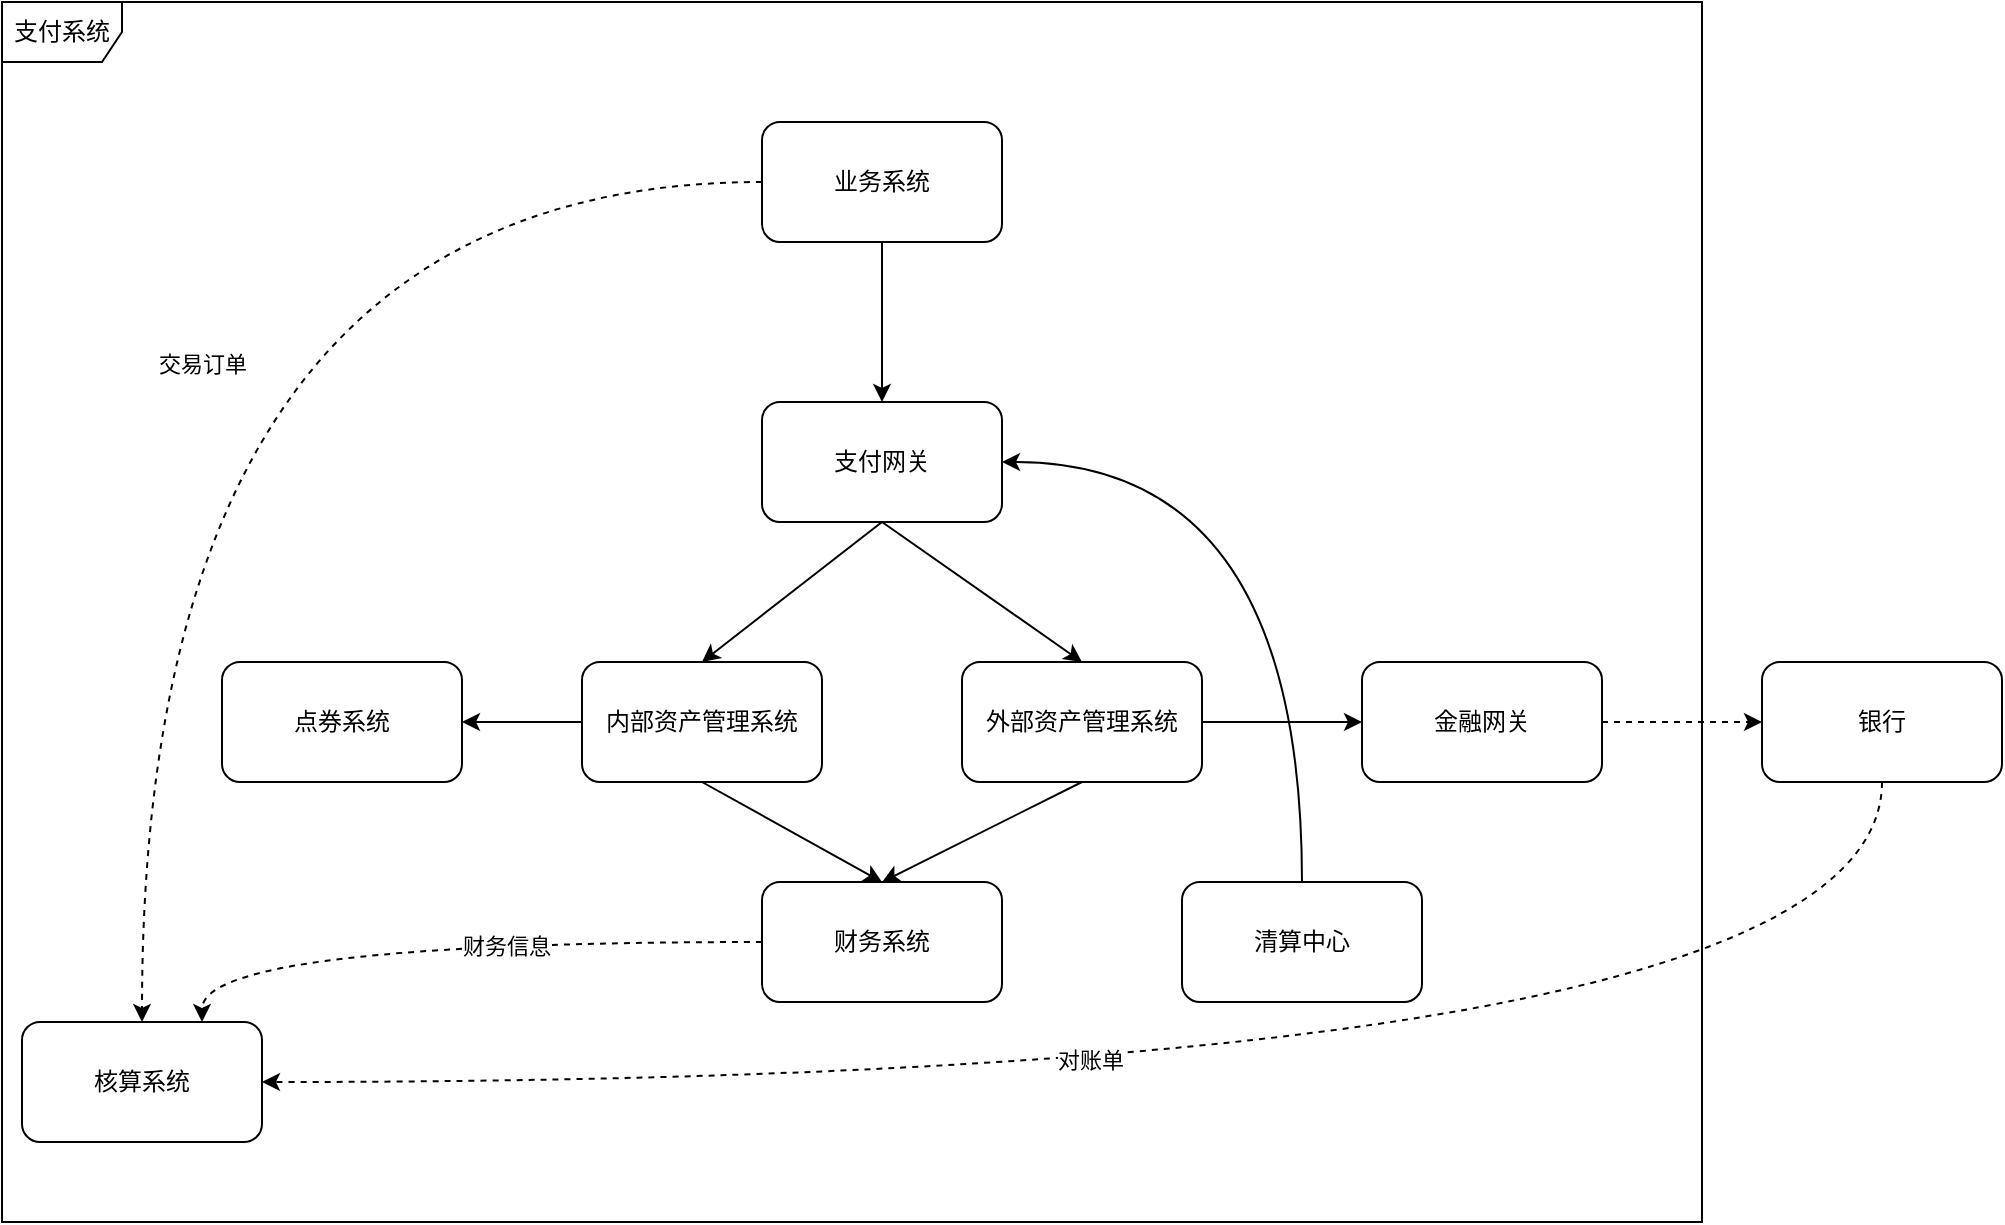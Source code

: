 <mxfile version="22.1.0" type="github">
  <diagram id="eR4daZzUK4Ss6GPiXAMF" name="第 1 页">
    <mxGraphModel dx="880" dy="452" grid="1" gridSize="10" guides="1" tooltips="1" connect="1" arrows="1" fold="1" page="1" pageScale="1" pageWidth="1169" pageHeight="827" math="0" shadow="0">
      <root>
        <mxCell id="0" />
        <mxCell id="1" parent="0" />
        <mxCell id="0AmFEq-jED0THOiE3WDu-5" value="" style="edgeStyle=orthogonalEdgeStyle;rounded=0;orthogonalLoop=1;jettySize=auto;html=1;" edge="1" parent="1" source="0AmFEq-jED0THOiE3WDu-1" target="0AmFEq-jED0THOiE3WDu-4">
          <mxGeometry relative="1" as="geometry" />
        </mxCell>
        <mxCell id="0AmFEq-jED0THOiE3WDu-25" style="edgeStyle=orthogonalEdgeStyle;rounded=0;orthogonalLoop=1;jettySize=auto;html=1;exitX=0;exitY=0.5;exitDx=0;exitDy=0;entryX=0.5;entryY=0;entryDx=0;entryDy=0;curved=1;dashed=1;" edge="1" parent="1" source="0AmFEq-jED0THOiE3WDu-1" target="0AmFEq-jED0THOiE3WDu-24">
          <mxGeometry relative="1" as="geometry" />
        </mxCell>
        <mxCell id="0AmFEq-jED0THOiE3WDu-26" value="交易订单" style="edgeLabel;html=1;align=center;verticalAlign=middle;resizable=0;points=[];" vertex="1" connectable="0" parent="0AmFEq-jED0THOiE3WDu-25">
          <mxGeometry x="-0.01" y="42" relative="1" as="geometry">
            <mxPoint x="-12" y="39" as="offset" />
          </mxGeometry>
        </mxCell>
        <mxCell id="0AmFEq-jED0THOiE3WDu-1" value="业务系统" style="rounded=1;whiteSpace=wrap;html=1;" vertex="1" parent="1">
          <mxGeometry x="390" y="240" width="120" height="60" as="geometry" />
        </mxCell>
        <mxCell id="0AmFEq-jED0THOiE3WDu-10" style="edgeStyle=none;rounded=0;orthogonalLoop=1;jettySize=auto;html=1;exitX=0.5;exitY=1;exitDx=0;exitDy=0;entryX=0.5;entryY=0;entryDx=0;entryDy=0;" edge="1" parent="1" source="0AmFEq-jED0THOiE3WDu-4" target="0AmFEq-jED0THOiE3WDu-6">
          <mxGeometry relative="1" as="geometry" />
        </mxCell>
        <mxCell id="0AmFEq-jED0THOiE3WDu-4" value="支付网关" style="whiteSpace=wrap;html=1;rounded=1;" vertex="1" parent="1">
          <mxGeometry x="390" y="380" width="120" height="60" as="geometry" />
        </mxCell>
        <mxCell id="0AmFEq-jED0THOiE3WDu-19" style="edgeStyle=none;rounded=0;orthogonalLoop=1;jettySize=auto;html=1;exitX=0.5;exitY=1;exitDx=0;exitDy=0;entryX=0.5;entryY=0;entryDx=0;entryDy=0;" edge="1" parent="1" source="0AmFEq-jED0THOiE3WDu-6" target="0AmFEq-jED0THOiE3WDu-18">
          <mxGeometry relative="1" as="geometry" />
        </mxCell>
        <mxCell id="0AmFEq-jED0THOiE3WDu-37" value="" style="edgeStyle=none;rounded=0;orthogonalLoop=1;jettySize=auto;html=1;" edge="1" parent="1" source="0AmFEq-jED0THOiE3WDu-6" target="0AmFEq-jED0THOiE3WDu-36">
          <mxGeometry relative="1" as="geometry" />
        </mxCell>
        <mxCell id="0AmFEq-jED0THOiE3WDu-6" value="内部资产管理系统" style="whiteSpace=wrap;html=1;rounded=1;" vertex="1" parent="1">
          <mxGeometry x="300" y="510" width="120" height="60" as="geometry" />
        </mxCell>
        <mxCell id="0AmFEq-jED0THOiE3WDu-11" style="edgeStyle=none;rounded=0;orthogonalLoop=1;jettySize=auto;html=1;exitX=0.5;exitY=1;exitDx=0;exitDy=0;entryX=0.5;entryY=0;entryDx=0;entryDy=0;" edge="1" parent="1" target="0AmFEq-jED0THOiE3WDu-12" source="0AmFEq-jED0THOiE3WDu-4">
          <mxGeometry relative="1" as="geometry">
            <mxPoint x="740" y="440" as="sourcePoint" />
          </mxGeometry>
        </mxCell>
        <mxCell id="0AmFEq-jED0THOiE3WDu-14" value="" style="edgeStyle=none;rounded=0;orthogonalLoop=1;jettySize=auto;html=1;" edge="1" parent="1" source="0AmFEq-jED0THOiE3WDu-12" target="0AmFEq-jED0THOiE3WDu-13">
          <mxGeometry relative="1" as="geometry" />
        </mxCell>
        <mxCell id="0AmFEq-jED0THOiE3WDu-20" style="edgeStyle=none;rounded=0;orthogonalLoop=1;jettySize=auto;html=1;exitX=0.5;exitY=1;exitDx=0;exitDy=0;entryX=0.5;entryY=0;entryDx=0;entryDy=0;" edge="1" parent="1" source="0AmFEq-jED0THOiE3WDu-12" target="0AmFEq-jED0THOiE3WDu-18">
          <mxGeometry relative="1" as="geometry" />
        </mxCell>
        <mxCell id="0AmFEq-jED0THOiE3WDu-12" value="外部资产管理系统" style="whiteSpace=wrap;html=1;rounded=1;" vertex="1" parent="1">
          <mxGeometry x="490" y="510" width="120" height="60" as="geometry" />
        </mxCell>
        <mxCell id="0AmFEq-jED0THOiE3WDu-17" style="edgeStyle=none;rounded=0;orthogonalLoop=1;jettySize=auto;html=1;exitX=1;exitY=0.5;exitDx=0;exitDy=0;dashed=1;" edge="1" parent="1" source="0AmFEq-jED0THOiE3WDu-13" target="0AmFEq-jED0THOiE3WDu-15">
          <mxGeometry relative="1" as="geometry" />
        </mxCell>
        <mxCell id="0AmFEq-jED0THOiE3WDu-13" value="金融网关" style="whiteSpace=wrap;html=1;rounded=1;" vertex="1" parent="1">
          <mxGeometry x="690" y="510" width="120" height="60" as="geometry" />
        </mxCell>
        <mxCell id="0AmFEq-jED0THOiE3WDu-38" style="edgeStyle=orthogonalEdgeStyle;rounded=0;orthogonalLoop=1;jettySize=auto;html=1;exitX=0.5;exitY=1;exitDx=0;exitDy=0;entryX=1;entryY=0.5;entryDx=0;entryDy=0;curved=1;dashed=1;" edge="1" parent="1" source="0AmFEq-jED0THOiE3WDu-15" target="0AmFEq-jED0THOiE3WDu-24">
          <mxGeometry relative="1" as="geometry" />
        </mxCell>
        <mxCell id="0AmFEq-jED0THOiE3WDu-39" value="对账单" style="edgeLabel;html=1;align=center;verticalAlign=middle;resizable=0;points=[];" vertex="1" connectable="0" parent="0AmFEq-jED0THOiE3WDu-38">
          <mxGeometry x="0.138" y="-11" relative="1" as="geometry">
            <mxPoint as="offset" />
          </mxGeometry>
        </mxCell>
        <mxCell id="0AmFEq-jED0THOiE3WDu-15" value="银行" style="whiteSpace=wrap;html=1;rounded=1;" vertex="1" parent="1">
          <mxGeometry x="890" y="510" width="120" height="60" as="geometry" />
        </mxCell>
        <mxCell id="0AmFEq-jED0THOiE3WDu-27" style="edgeStyle=orthogonalEdgeStyle;rounded=0;orthogonalLoop=1;jettySize=auto;html=1;exitX=0;exitY=0.5;exitDx=0;exitDy=0;entryX=0.75;entryY=0;entryDx=0;entryDy=0;curved=1;dashed=1;" edge="1" parent="1" source="0AmFEq-jED0THOiE3WDu-18" target="0AmFEq-jED0THOiE3WDu-24">
          <mxGeometry relative="1" as="geometry" />
        </mxCell>
        <mxCell id="0AmFEq-jED0THOiE3WDu-28" value="财务信息" style="edgeLabel;html=1;align=center;verticalAlign=middle;resizable=0;points=[];" vertex="1" connectable="0" parent="0AmFEq-jED0THOiE3WDu-27">
          <mxGeometry x="-0.2" y="2" relative="1" as="geometry">
            <mxPoint as="offset" />
          </mxGeometry>
        </mxCell>
        <mxCell id="0AmFEq-jED0THOiE3WDu-18" value="财务系统" style="whiteSpace=wrap;html=1;rounded=1;" vertex="1" parent="1">
          <mxGeometry x="390" y="620" width="120" height="60" as="geometry" />
        </mxCell>
        <mxCell id="0AmFEq-jED0THOiE3WDu-23" style="edgeStyle=orthogonalEdgeStyle;rounded=0;orthogonalLoop=1;jettySize=auto;html=1;exitX=0.5;exitY=0;exitDx=0;exitDy=0;entryX=1;entryY=0.5;entryDx=0;entryDy=0;curved=1;" edge="1" parent="1" source="0AmFEq-jED0THOiE3WDu-21" target="0AmFEq-jED0THOiE3WDu-4">
          <mxGeometry relative="1" as="geometry">
            <Array as="points">
              <mxPoint x="660" y="620" />
              <mxPoint x="660" y="410" />
            </Array>
          </mxGeometry>
        </mxCell>
        <mxCell id="0AmFEq-jED0THOiE3WDu-21" value="清算中心" style="whiteSpace=wrap;html=1;rounded=1;" vertex="1" parent="1">
          <mxGeometry x="600" y="620" width="120" height="60" as="geometry" />
        </mxCell>
        <mxCell id="0AmFEq-jED0THOiE3WDu-24" value="核算系统" style="whiteSpace=wrap;html=1;rounded=1;" vertex="1" parent="1">
          <mxGeometry x="20" y="690" width="120" height="60" as="geometry" />
        </mxCell>
        <mxCell id="0AmFEq-jED0THOiE3WDu-36" value="点券系统" style="whiteSpace=wrap;html=1;rounded=1;" vertex="1" parent="1">
          <mxGeometry x="120" y="510" width="120" height="60" as="geometry" />
        </mxCell>
        <mxCell id="0AmFEq-jED0THOiE3WDu-41" value="支付系统" style="shape=umlFrame;whiteSpace=wrap;html=1;pointerEvents=0;" vertex="1" parent="1">
          <mxGeometry x="10" y="180" width="850" height="610" as="geometry" />
        </mxCell>
      </root>
    </mxGraphModel>
  </diagram>
</mxfile>
